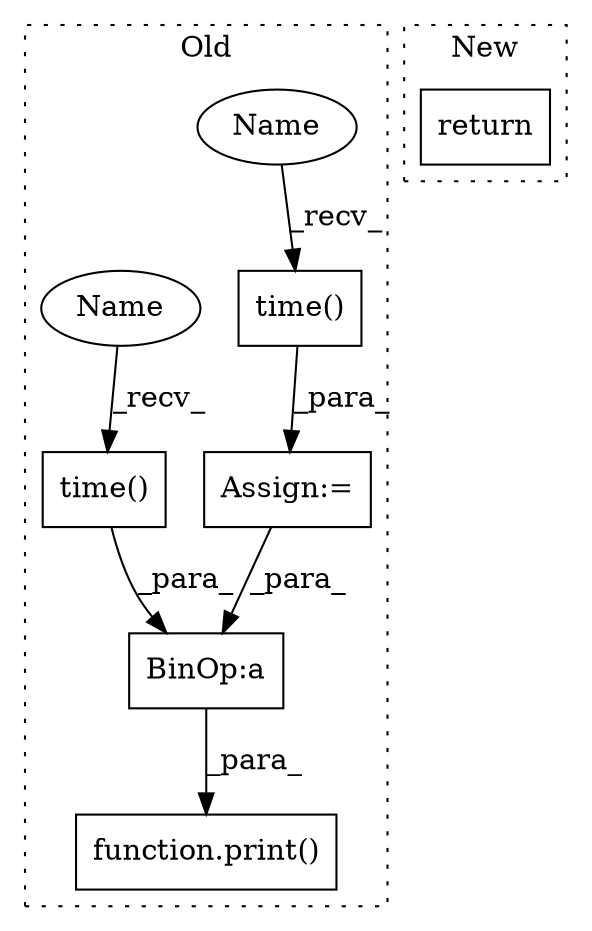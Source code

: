 digraph G {
subgraph cluster0 {
1 [label="time()" a="75" s="836" l="11" shape="box"];
3 [label="Assign:=" a="68" s="833" l="3" shape="box"];
4 [label="BinOp:a" a="82" s="964" l="3" shape="box"];
5 [label="time()" a="75" s="953" l="11" shape="box"];
6 [label="function.print()" a="75" s="923,973" l="6,1" shape="box"];
7 [label="Name" a="87" s="836" l="4" shape="ellipse"];
8 [label="Name" a="87" s="953" l="4" shape="ellipse"];
label = "Old";
style="dotted";
}
subgraph cluster1 {
2 [label="return" a="93" s="724" l="7" shape="box"];
label = "New";
style="dotted";
}
1 -> 3 [label="_para_"];
3 -> 4 [label="_para_"];
4 -> 6 [label="_para_"];
5 -> 4 [label="_para_"];
7 -> 1 [label="_recv_"];
8 -> 5 [label="_recv_"];
}